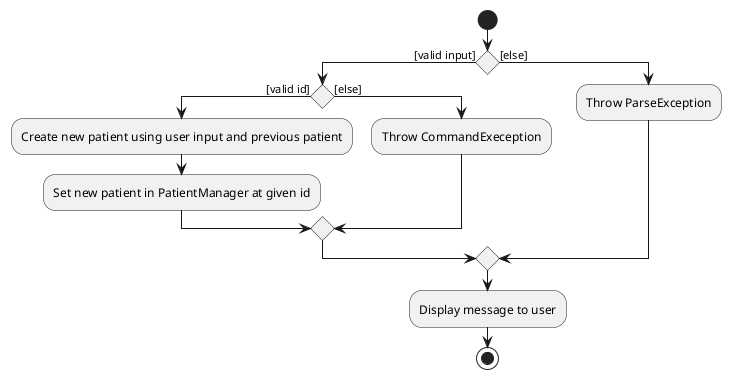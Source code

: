 @startuml EditPatientActivityDiagram
start
if() then ([valid input])
    if() then ([valid id])
        :Create new patient using user input and previous patient;
        :Set new patient in PatientManager at given id;
    else ([else])
        :Throw CommandExeception;
    endif;
else ([else])
    :Throw ParseException;
endif;
:Display message to user;
stop
@enduml

